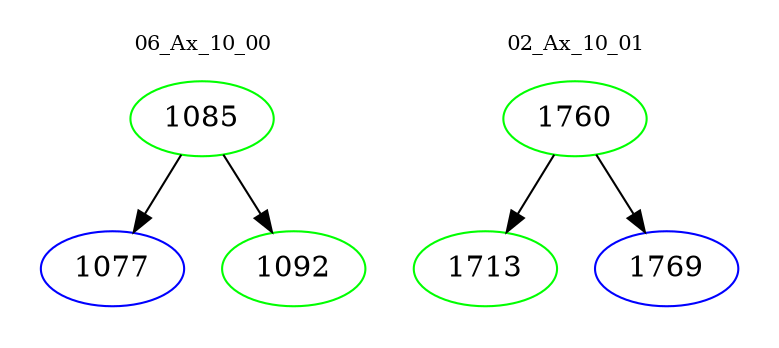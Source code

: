 digraph{
subgraph cluster_0 {
color = white
label = "06_Ax_10_00";
fontsize=10;
T0_1085 [label="1085", color="green"]
T0_1085 -> T0_1077 [color="black"]
T0_1077 [label="1077", color="blue"]
T0_1085 -> T0_1092 [color="black"]
T0_1092 [label="1092", color="green"]
}
subgraph cluster_1 {
color = white
label = "02_Ax_10_01";
fontsize=10;
T1_1760 [label="1760", color="green"]
T1_1760 -> T1_1713 [color="black"]
T1_1713 [label="1713", color="green"]
T1_1760 -> T1_1769 [color="black"]
T1_1769 [label="1769", color="blue"]
}
}

